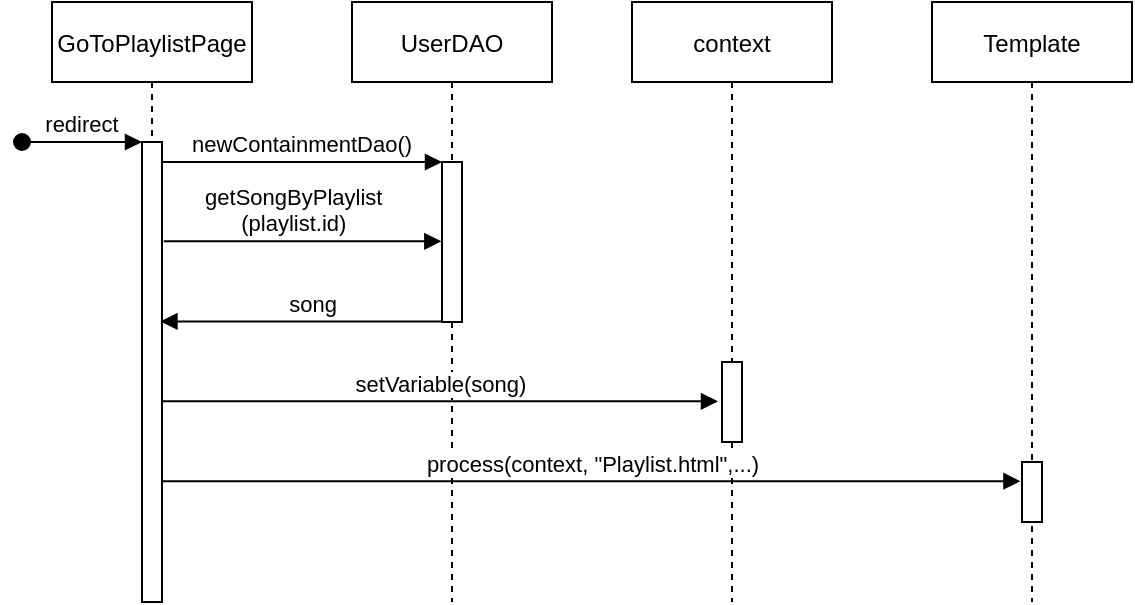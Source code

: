 <mxfile version="14.6.1" type="onedrive"><diagram id="kgpKYQtTHZ0yAKxKKP6v" name="Page-1"><mxGraphModel dx="946" dy="645" grid="1" gridSize="10" guides="1" tooltips="1" connect="1" arrows="1" fold="1" page="1" pageScale="1" pageWidth="850" pageHeight="1100" math="0" shadow="0"><root><mxCell id="0"/><mxCell id="1" parent="0"/><mxCell id="3nuBFxr9cyL0pnOWT2aG-1" value="GoToPlaylistPage" style="shape=umlLifeline;perimeter=lifelinePerimeter;container=1;collapsible=0;recursiveResize=0;rounded=0;shadow=0;strokeWidth=1;" parent="1" vertex="1"><mxGeometry x="70" y="80" width="100" height="300" as="geometry"/></mxCell><mxCell id="3nuBFxr9cyL0pnOWT2aG-2" value="" style="points=[];perimeter=orthogonalPerimeter;rounded=0;shadow=0;strokeWidth=1;" parent="3nuBFxr9cyL0pnOWT2aG-1" vertex="1"><mxGeometry x="45" y="70" width="10" height="230" as="geometry"/></mxCell><mxCell id="3nuBFxr9cyL0pnOWT2aG-3" value="redirect" style="verticalAlign=bottom;startArrow=oval;endArrow=block;startSize=8;shadow=0;strokeWidth=1;" parent="3nuBFxr9cyL0pnOWT2aG-1" target="3nuBFxr9cyL0pnOWT2aG-2" edge="1"><mxGeometry relative="1" as="geometry"><mxPoint x="-15" y="70" as="sourcePoint"/></mxGeometry></mxCell><mxCell id="3nuBFxr9cyL0pnOWT2aG-5" value="UserDAO" style="shape=umlLifeline;perimeter=lifelinePerimeter;container=1;collapsible=0;recursiveResize=0;rounded=0;shadow=0;strokeWidth=1;" parent="1" vertex="1"><mxGeometry x="220" y="80" width="100" height="300" as="geometry"/></mxCell><mxCell id="3nuBFxr9cyL0pnOWT2aG-6" value="" style="points=[];perimeter=orthogonalPerimeter;rounded=0;shadow=0;strokeWidth=1;" parent="3nuBFxr9cyL0pnOWT2aG-5" vertex="1"><mxGeometry x="45" y="80" width="10" height="80" as="geometry"/></mxCell><mxCell id="3nuBFxr9cyL0pnOWT2aG-8" value="newContainmentDao()" style="verticalAlign=bottom;endArrow=block;entryX=0;entryY=0;shadow=0;strokeWidth=1;" parent="1" source="3nuBFxr9cyL0pnOWT2aG-2" target="3nuBFxr9cyL0pnOWT2aG-6" edge="1"><mxGeometry relative="1" as="geometry"><mxPoint x="275" y="160" as="sourcePoint"/></mxGeometry></mxCell><mxCell id="J7w7Ia7U8VWI9BkAhqDl-2" value="context" style="shape=umlLifeline;perimeter=lifelinePerimeter;container=1;collapsible=0;recursiveResize=0;rounded=0;shadow=0;strokeWidth=1;" parent="1" vertex="1"><mxGeometry x="360" y="80" width="100" height="300" as="geometry"/></mxCell><mxCell id="J7w7Ia7U8VWI9BkAhqDl-3" value="" style="points=[];perimeter=orthogonalPerimeter;rounded=0;shadow=0;strokeWidth=1;" parent="J7w7Ia7U8VWI9BkAhqDl-2" vertex="1"><mxGeometry x="45" y="180" width="10" height="40" as="geometry"/></mxCell><mxCell id="J7w7Ia7U8VWI9BkAhqDl-4" value="Template" style="shape=umlLifeline;perimeter=lifelinePerimeter;container=1;collapsible=0;recursiveResize=0;rounded=0;shadow=0;strokeWidth=1;" parent="1" vertex="1"><mxGeometry x="510" y="80" width="100" height="300" as="geometry"/></mxCell><mxCell id="J7w7Ia7U8VWI9BkAhqDl-5" value="" style="points=[];perimeter=orthogonalPerimeter;rounded=0;shadow=0;strokeWidth=1;" parent="J7w7Ia7U8VWI9BkAhqDl-4" vertex="1"><mxGeometry x="45" y="230" width="10" height="30" as="geometry"/></mxCell><mxCell id="J7w7Ia7U8VWI9BkAhqDl-10" value="getSongByPlaylist&#xa;(playlist.id)" style="verticalAlign=bottom;endArrow=block;shadow=0;strokeWidth=1;entryX=-0.033;entryY=0.496;entryDx=0;entryDy=0;entryPerimeter=0;exitX=1.089;exitY=0.216;exitDx=0;exitDy=0;exitPerimeter=0;" parent="1" source="3nuBFxr9cyL0pnOWT2aG-2" target="3nuBFxr9cyL0pnOWT2aG-6" edge="1"><mxGeometry x="-0.064" relative="1" as="geometry"><mxPoint x="130" y="200" as="sourcePoint"/><mxPoint x="260" y="180" as="targetPoint"/><mxPoint as="offset"/></mxGeometry></mxCell><mxCell id="J7w7Ia7U8VWI9BkAhqDl-13" value="song" style="html=1;verticalAlign=bottom;endArrow=block;entryX=0.922;entryY=0.39;entryDx=0;entryDy=0;entryPerimeter=0;" parent="1" source="3nuBFxr9cyL0pnOWT2aG-6" target="3nuBFxr9cyL0pnOWT2aG-2" edge="1"><mxGeometry x="-0.072" width="80" relative="1" as="geometry"><mxPoint x="170" y="210" as="sourcePoint"/><mxPoint x="130" y="240" as="targetPoint"/><mxPoint as="offset"/></mxGeometry></mxCell><mxCell id="J7w7Ia7U8VWI9BkAhqDl-15" value="setVariable(song)" style="html=1;verticalAlign=bottom;endArrow=block;entryX=-0.2;entryY=0.492;entryDx=0;entryDy=0;entryPerimeter=0;" parent="1" source="3nuBFxr9cyL0pnOWT2aG-2" target="J7w7Ia7U8VWI9BkAhqDl-3" edge="1"><mxGeometry width="80" relative="1" as="geometry"><mxPoint x="160" y="280" as="sourcePoint"/><mxPoint x="400" y="280" as="targetPoint"/></mxGeometry></mxCell><mxCell id="J7w7Ia7U8VWI9BkAhqDl-18" value="process(context, &quot;Playlist.html&quot;,...)" style="html=1;verticalAlign=bottom;endArrow=block;entryX=-0.078;entryY=0.32;entryDx=0;entryDy=0;entryPerimeter=0;" parent="1" source="3nuBFxr9cyL0pnOWT2aG-2" target="J7w7Ia7U8VWI9BkAhqDl-5" edge="1"><mxGeometry width="80" relative="1" as="geometry"><mxPoint x="130" y="320" as="sourcePoint"/><mxPoint x="490" y="320" as="targetPoint"/></mxGeometry></mxCell></root></mxGraphModel></diagram></mxfile>